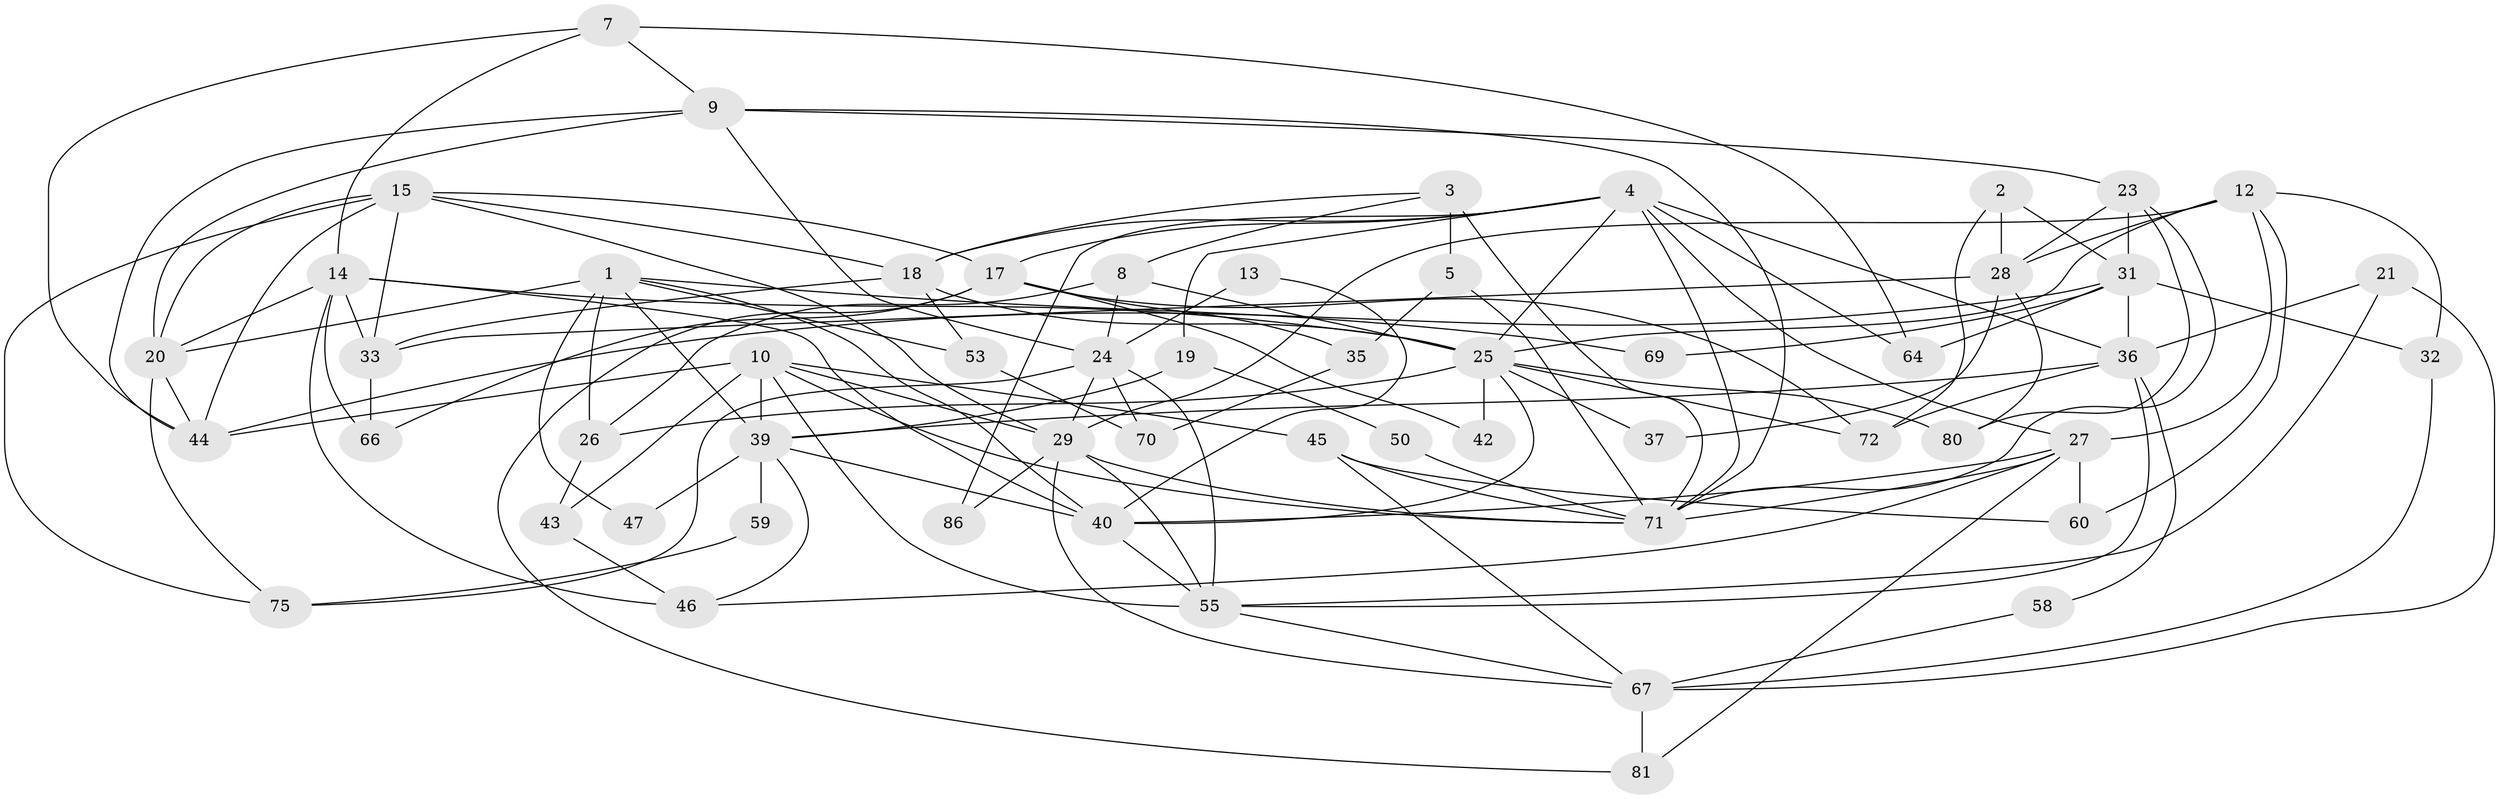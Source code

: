 // Generated by graph-tools (version 1.1) at 2025/52/02/27/25 19:52:07]
// undirected, 56 vertices, 134 edges
graph export_dot {
graph [start="1"]
  node [color=gray90,style=filled];
  1 [super="+56"];
  2 [super="+6"];
  3;
  4 [super="+11"];
  5;
  7 [super="+30"];
  8 [super="+82"];
  9 [super="+79"];
  10 [super="+22"];
  12 [super="+62"];
  13;
  14 [super="+16"];
  15 [super="+48"];
  17;
  18 [super="+51"];
  19;
  20 [super="+87"];
  21;
  23 [super="+85"];
  24 [super="+76"];
  25 [super="+41"];
  26;
  27 [super="+73"];
  28 [super="+38"];
  29 [super="+54"];
  31 [super="+34"];
  32;
  33;
  35;
  36 [super="+49"];
  37;
  39 [super="+68"];
  40 [super="+52"];
  42;
  43 [super="+57"];
  44 [super="+88"];
  45 [super="+63"];
  46 [super="+74"];
  47;
  50;
  53 [super="+65"];
  55 [super="+78"];
  58;
  59;
  60 [super="+61"];
  64;
  66;
  67 [super="+84"];
  69;
  70;
  71 [super="+83"];
  72;
  75 [super="+77"];
  80;
  81;
  86;
  1 -- 39;
  1 -- 20;
  1 -- 53;
  1 -- 69;
  1 -- 26;
  1 -- 47;
  1 -- 40;
  2 -- 72;
  2 -- 28;
  2 -- 31;
  3 -- 71 [weight=2];
  3 -- 5;
  3 -- 18;
  3 -- 8;
  4 -- 17;
  4 -- 64;
  4 -- 71;
  4 -- 18;
  4 -- 19;
  4 -- 36;
  4 -- 86;
  4 -- 25;
  4 -- 27;
  5 -- 35;
  5 -- 71;
  7 -- 9;
  7 -- 64;
  7 -- 44;
  7 -- 14;
  8 -- 26 [weight=2];
  8 -- 24;
  8 -- 25;
  9 -- 20;
  9 -- 23;
  9 -- 71;
  9 -- 24;
  9 -- 44;
  10 -- 71;
  10 -- 44;
  10 -- 29;
  10 -- 55;
  10 -- 39;
  10 -- 43 [weight=2];
  10 -- 45;
  12 -- 27;
  12 -- 25;
  12 -- 32;
  12 -- 29;
  12 -- 28;
  12 -- 60;
  13 -- 40;
  13 -- 24;
  14 -- 66;
  14 -- 20;
  14 -- 40;
  14 -- 33;
  14 -- 46;
  14 -- 25;
  15 -- 33;
  15 -- 18;
  15 -- 29;
  15 -- 17;
  15 -- 20;
  15 -- 75;
  15 -- 44;
  17 -- 72;
  17 -- 35;
  17 -- 42;
  17 -- 66;
  17 -- 81;
  18 -- 33;
  18 -- 25;
  18 -- 53;
  19 -- 39;
  19 -- 50;
  20 -- 75;
  20 -- 44;
  21 -- 55;
  21 -- 36;
  21 -- 67;
  23 -- 28;
  23 -- 71;
  23 -- 80;
  23 -- 31;
  24 -- 55;
  24 -- 70;
  24 -- 29;
  24 -- 75;
  25 -- 40;
  25 -- 37;
  25 -- 72;
  25 -- 42;
  25 -- 80;
  25 -- 26;
  26 -- 43;
  27 -- 46;
  27 -- 81;
  27 -- 71;
  27 -- 40;
  27 -- 60;
  28 -- 33;
  28 -- 37;
  28 -- 80;
  29 -- 71 [weight=2];
  29 -- 55;
  29 -- 67;
  29 -- 86;
  31 -- 64;
  31 -- 69;
  31 -- 32;
  31 -- 36;
  31 -- 44;
  32 -- 67;
  33 -- 66;
  35 -- 70;
  36 -- 55;
  36 -- 72;
  36 -- 58;
  36 -- 39;
  39 -- 59;
  39 -- 47;
  39 -- 40;
  39 -- 46;
  40 -- 55;
  43 -- 46;
  45 -- 71;
  45 -- 67;
  45 -- 60;
  50 -- 71;
  53 -- 70;
  55 -- 67;
  58 -- 67;
  59 -- 75;
  67 -- 81;
}
